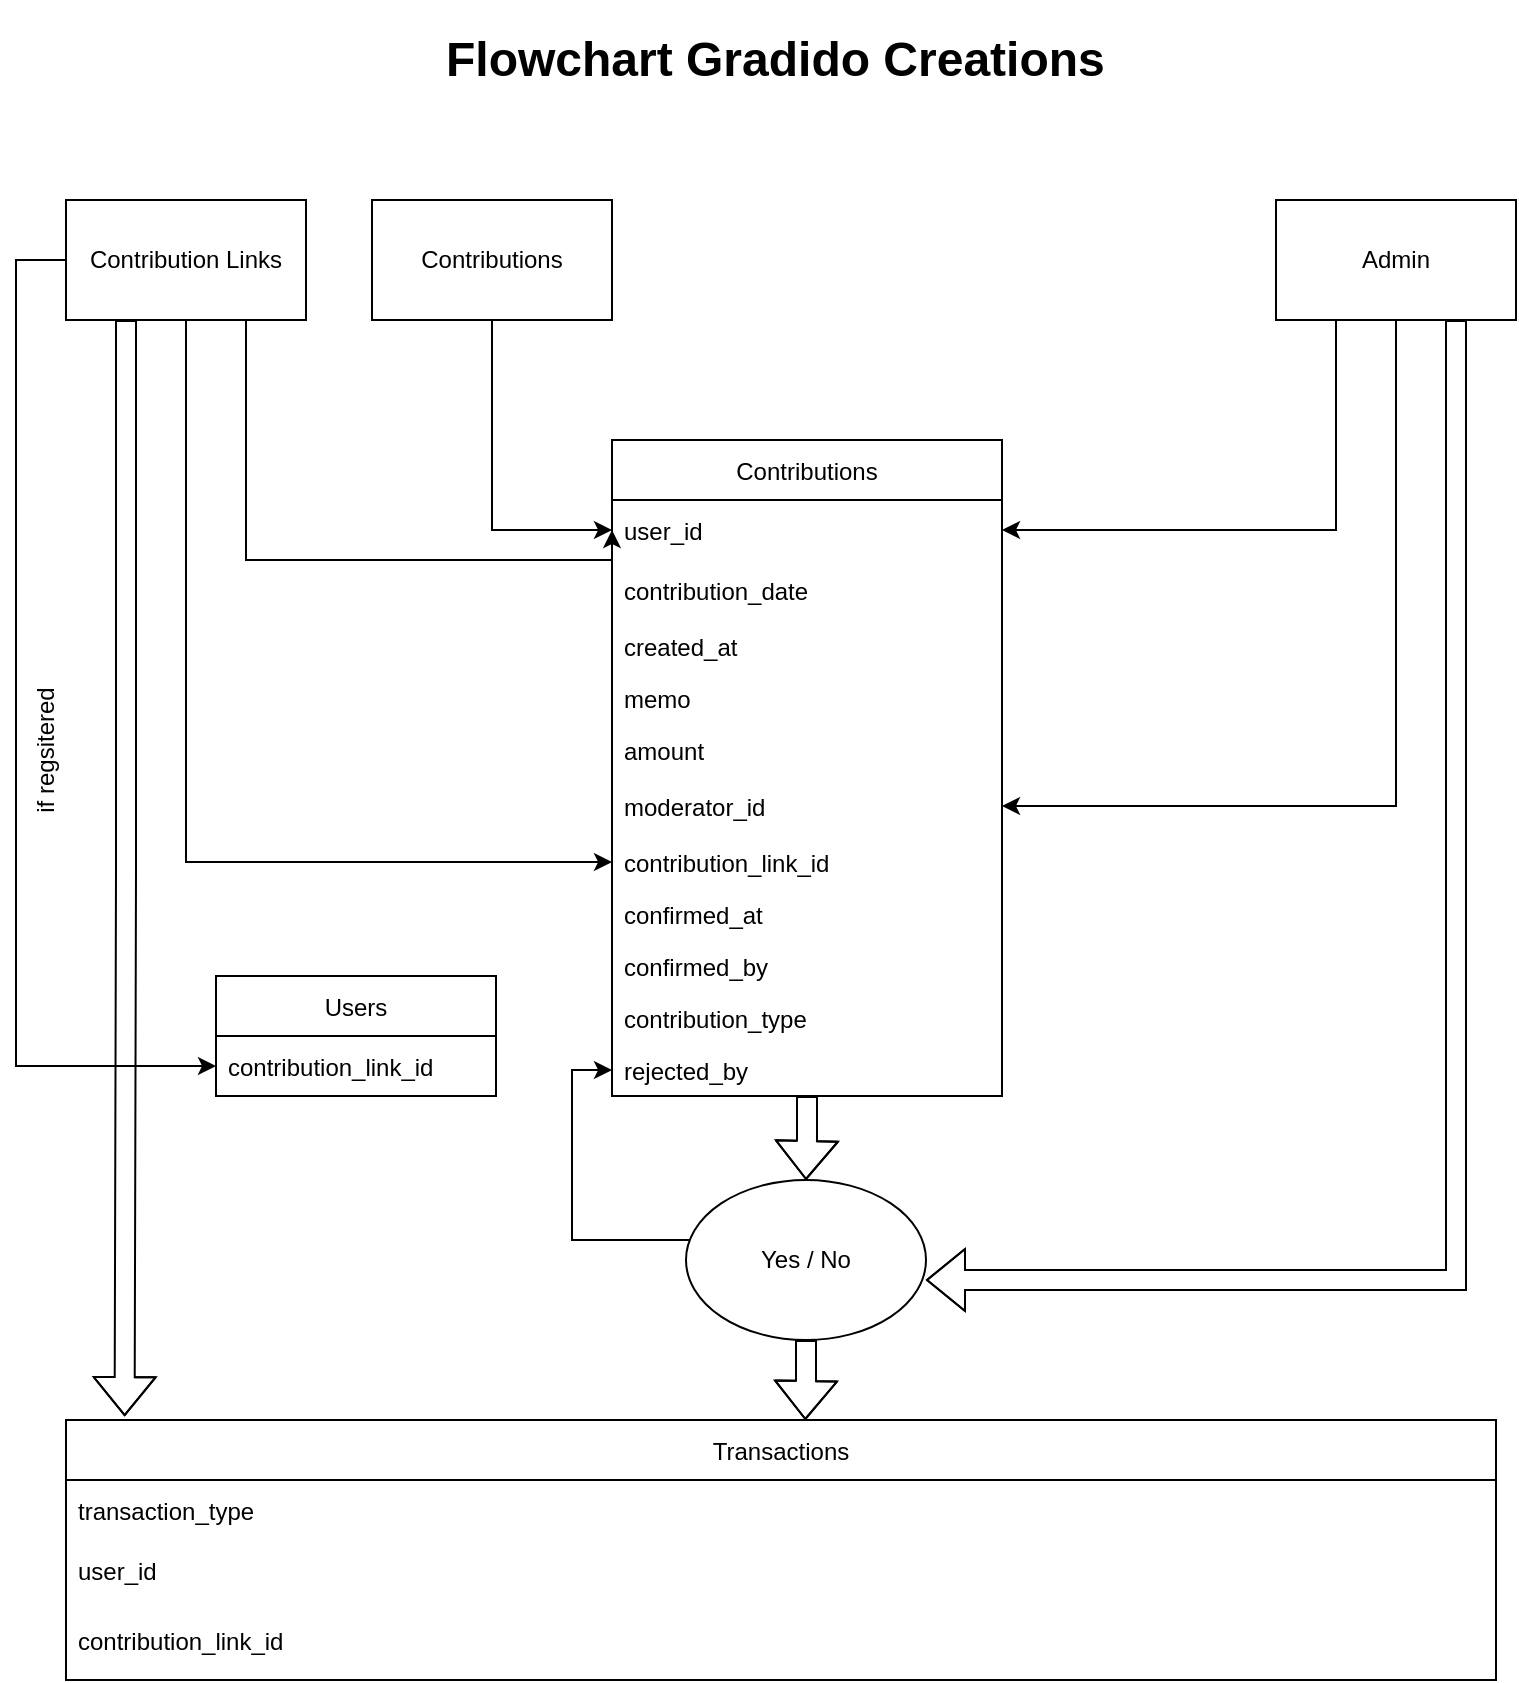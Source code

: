 <mxfile version="16.0.2" type="device"><diagram id="LWCFUfVkWozhiXBGj4Ze" name="Page-1"><mxGraphModel dx="1102" dy="869" grid="1" gridSize="10" guides="1" tooltips="1" connect="1" arrows="1" fold="1" page="1" pageScale="1" pageWidth="850" pageHeight="1100" math="0" shadow="0"><root><mxCell id="0"/><mxCell id="1" parent="0"/><mxCell id="gsjU2EgCmtwW95WPpvNd-2" value="&lt;h1&gt;Flowchart Gradido Creations&lt;/h1&gt;" style="text;html=1;strokeColor=none;fillColor=none;spacing=5;spacingTop=-20;whiteSpace=wrap;overflow=hidden;rounded=0;" vertex="1" parent="1"><mxGeometry x="240" y="30" width="370" height="40" as="geometry"/></mxCell><mxCell id="gsjU2EgCmtwW95WPpvNd-54" style="edgeStyle=orthogonalEdgeStyle;rounded=0;orthogonalLoop=1;jettySize=auto;html=1;exitX=0.5;exitY=1;exitDx=0;exitDy=0;" edge="1" parent="1" source="gsjU2EgCmtwW95WPpvNd-3" target="gsjU2EgCmtwW95WPpvNd-13"><mxGeometry relative="1" as="geometry"/></mxCell><mxCell id="gsjU2EgCmtwW95WPpvNd-3" value="Contributions" style="rounded=0;whiteSpace=wrap;html=1;" vertex="1" parent="1"><mxGeometry x="208" y="120" width="120" height="60" as="geometry"/></mxCell><mxCell id="gsjU2EgCmtwW95WPpvNd-50" style="edgeStyle=orthogonalEdgeStyle;rounded=0;orthogonalLoop=1;jettySize=auto;html=1;exitX=0.75;exitY=1;exitDx=0;exitDy=0;entryX=0;entryY=0.5;entryDx=0;entryDy=0;" edge="1" parent="1" source="gsjU2EgCmtwW95WPpvNd-4" target="gsjU2EgCmtwW95WPpvNd-13"><mxGeometry relative="1" as="geometry"><Array as="points"><mxPoint x="145" y="300"/><mxPoint x="328" y="300"/></Array></mxGeometry></mxCell><mxCell id="gsjU2EgCmtwW95WPpvNd-53" style="edgeStyle=orthogonalEdgeStyle;rounded=0;orthogonalLoop=1;jettySize=auto;html=1;exitX=0.5;exitY=1;exitDx=0;exitDy=0;entryX=0;entryY=0.5;entryDx=0;entryDy=0;" edge="1" parent="1" source="gsjU2EgCmtwW95WPpvNd-4" target="gsjU2EgCmtwW95WPpvNd-28"><mxGeometry relative="1" as="geometry"/></mxCell><mxCell id="gsjU2EgCmtwW95WPpvNd-61" style="edgeStyle=orthogonalEdgeStyle;shape=flexArrow;rounded=0;orthogonalLoop=1;jettySize=auto;html=1;exitX=0.25;exitY=1;exitDx=0;exitDy=0;entryX=0.041;entryY=-0.015;entryDx=0;entryDy=0;entryPerimeter=0;" edge="1" parent="1" source="gsjU2EgCmtwW95WPpvNd-4" target="gsjU2EgCmtwW95WPpvNd-8"><mxGeometry relative="1" as="geometry"/></mxCell><mxCell id="gsjU2EgCmtwW95WPpvNd-72" style="edgeStyle=orthogonalEdgeStyle;rounded=0;orthogonalLoop=1;jettySize=auto;html=1;" edge="1" parent="1" source="gsjU2EgCmtwW95WPpvNd-4" target="gsjU2EgCmtwW95WPpvNd-70"><mxGeometry relative="1" as="geometry"><Array as="points"><mxPoint x="30" y="150"/><mxPoint x="30" y="553"/></Array></mxGeometry></mxCell><mxCell id="gsjU2EgCmtwW95WPpvNd-4" value="Contribution Links" style="rounded=0;whiteSpace=wrap;html=1;" vertex="1" parent="1"><mxGeometry x="55" y="120" width="120" height="60" as="geometry"/></mxCell><mxCell id="gsjU2EgCmtwW95WPpvNd-55" style="edgeStyle=orthogonalEdgeStyle;rounded=0;orthogonalLoop=1;jettySize=auto;html=1;exitX=0.25;exitY=1;exitDx=0;exitDy=0;entryX=1;entryY=0.5;entryDx=0;entryDy=0;" edge="1" parent="1" source="gsjU2EgCmtwW95WPpvNd-5" target="gsjU2EgCmtwW95WPpvNd-13"><mxGeometry relative="1" as="geometry"/></mxCell><mxCell id="gsjU2EgCmtwW95WPpvNd-56" style="edgeStyle=orthogonalEdgeStyle;rounded=0;orthogonalLoop=1;jettySize=auto;html=1;exitX=0.5;exitY=1;exitDx=0;exitDy=0;entryX=1;entryY=0.5;entryDx=0;entryDy=0;" edge="1" parent="1" source="gsjU2EgCmtwW95WPpvNd-5" target="gsjU2EgCmtwW95WPpvNd-15"><mxGeometry relative="1" as="geometry"/></mxCell><mxCell id="gsjU2EgCmtwW95WPpvNd-63" style="edgeStyle=orthogonalEdgeStyle;shape=flexArrow;rounded=0;orthogonalLoop=1;jettySize=auto;html=1;exitX=0.75;exitY=1;exitDx=0;exitDy=0;entryX=1;entryY=0.625;entryDx=0;entryDy=0;entryPerimeter=0;" edge="1" parent="1" source="gsjU2EgCmtwW95WPpvNd-5" target="gsjU2EgCmtwW95WPpvNd-62"><mxGeometry relative="1" as="geometry"/></mxCell><mxCell id="gsjU2EgCmtwW95WPpvNd-5" value="Admin" style="rounded=0;whiteSpace=wrap;html=1;" vertex="1" parent="1"><mxGeometry x="660" y="120" width="120" height="60" as="geometry"/></mxCell><mxCell id="gsjU2EgCmtwW95WPpvNd-8" value="Transactions" style="swimlane;fontStyle=0;childLayout=stackLayout;horizontal=1;startSize=30;horizontalStack=0;resizeParent=1;resizeParentMax=0;resizeLast=0;collapsible=1;marginBottom=0;" vertex="1" parent="1"><mxGeometry x="55" y="730" width="715" height="130" as="geometry"><mxRectangle x="365" y="780" width="100" height="30" as="alternateBounds"/></mxGeometry></mxCell><mxCell id="gsjU2EgCmtwW95WPpvNd-9" value="transaction_type" style="text;strokeColor=none;fillColor=none;align=left;verticalAlign=middle;spacingLeft=4;spacingRight=4;overflow=hidden;points=[[0,0.5],[1,0.5]];portConstraint=eastwest;rotatable=0;" vertex="1" parent="gsjU2EgCmtwW95WPpvNd-8"><mxGeometry y="30" width="715" height="30" as="geometry"/></mxCell><mxCell id="gsjU2EgCmtwW95WPpvNd-10" value="user_id" style="text;strokeColor=none;fillColor=none;align=left;verticalAlign=middle;spacingLeft=4;spacingRight=4;overflow=hidden;points=[[0,0.5],[1,0.5]];portConstraint=eastwest;rotatable=0;" vertex="1" parent="gsjU2EgCmtwW95WPpvNd-8"><mxGeometry y="60" width="715" height="30" as="geometry"/></mxCell><mxCell id="gsjU2EgCmtwW95WPpvNd-11" value="contribution_link_id" style="text;strokeColor=none;fillColor=none;align=left;verticalAlign=middle;spacingLeft=4;spacingRight=4;overflow=hidden;points=[[0,0.5],[1,0.5]];portConstraint=eastwest;rotatable=0;" vertex="1" parent="gsjU2EgCmtwW95WPpvNd-8"><mxGeometry y="90" width="715" height="40" as="geometry"/></mxCell><mxCell id="gsjU2EgCmtwW95WPpvNd-64" style="edgeStyle=orthogonalEdgeStyle;shape=flexArrow;rounded=0;orthogonalLoop=1;jettySize=auto;html=1;entryX=0.5;entryY=0;entryDx=0;entryDy=0;" edge="1" parent="1" source="gsjU2EgCmtwW95WPpvNd-12" target="gsjU2EgCmtwW95WPpvNd-62"><mxGeometry relative="1" as="geometry"/></mxCell><mxCell id="gsjU2EgCmtwW95WPpvNd-12" value="Contributions" style="swimlane;fontStyle=0;childLayout=stackLayout;horizontal=1;startSize=30;horizontalStack=0;resizeParent=1;resizeParentMax=0;resizeLast=0;collapsible=1;marginBottom=0;direction=east;" vertex="1" parent="1"><mxGeometry x="328" y="240" width="195" height="328" as="geometry"/></mxCell><mxCell id="gsjU2EgCmtwW95WPpvNd-13" value="user_id" style="text;strokeColor=none;fillColor=none;align=left;verticalAlign=middle;spacingLeft=4;spacingRight=4;overflow=hidden;points=[[0,0.5],[1,0.5]];portConstraint=eastwest;rotatable=0;" vertex="1" parent="gsjU2EgCmtwW95WPpvNd-12"><mxGeometry y="30" width="195" height="30" as="geometry"/></mxCell><mxCell id="gsjU2EgCmtwW95WPpvNd-14" value="contribution_date" style="text;strokeColor=none;fillColor=none;align=left;verticalAlign=middle;spacingLeft=4;spacingRight=4;overflow=hidden;points=[[0,0.5],[1,0.5]];portConstraint=eastwest;rotatable=0;" vertex="1" parent="gsjU2EgCmtwW95WPpvNd-12"><mxGeometry y="60" width="195" height="30" as="geometry"/></mxCell><mxCell id="gsjU2EgCmtwW95WPpvNd-25" value="created_at" style="text;strokeColor=none;fillColor=none;align=left;verticalAlign=top;spacingLeft=4;spacingRight=4;overflow=hidden;rotatable=0;points=[[0,0.5],[1,0.5]];portConstraint=eastwest;" vertex="1" parent="gsjU2EgCmtwW95WPpvNd-12"><mxGeometry y="90" width="195" height="26" as="geometry"/></mxCell><mxCell id="gsjU2EgCmtwW95WPpvNd-26" value="memo" style="text;strokeColor=none;fillColor=none;align=left;verticalAlign=top;spacingLeft=4;spacingRight=4;overflow=hidden;rotatable=0;points=[[0,0.5],[1,0.5]];portConstraint=eastwest;" vertex="1" parent="gsjU2EgCmtwW95WPpvNd-12"><mxGeometry y="116" width="195" height="26" as="geometry"/></mxCell><mxCell id="gsjU2EgCmtwW95WPpvNd-27" value="amount" style="text;strokeColor=none;fillColor=none;align=left;verticalAlign=top;spacingLeft=4;spacingRight=4;overflow=hidden;rotatable=0;points=[[0,0.5],[1,0.5]];portConstraint=eastwest;" vertex="1" parent="gsjU2EgCmtwW95WPpvNd-12"><mxGeometry y="142" width="195" height="26" as="geometry"/></mxCell><mxCell id="gsjU2EgCmtwW95WPpvNd-15" value="moderator_id" style="text;strokeColor=none;fillColor=none;align=left;verticalAlign=middle;spacingLeft=4;spacingRight=4;overflow=hidden;points=[[0,0.5],[1,0.5]];portConstraint=eastwest;rotatable=0;" vertex="1" parent="gsjU2EgCmtwW95WPpvNd-12"><mxGeometry y="168" width="195" height="30" as="geometry"/></mxCell><mxCell id="gsjU2EgCmtwW95WPpvNd-28" value="contribution_link_id" style="text;strokeColor=none;fillColor=none;align=left;verticalAlign=top;spacingLeft=4;spacingRight=4;overflow=hidden;rotatable=0;points=[[0,0.5],[1,0.5]];portConstraint=eastwest;" vertex="1" parent="gsjU2EgCmtwW95WPpvNd-12"><mxGeometry y="198" width="195" height="26" as="geometry"/></mxCell><mxCell id="gsjU2EgCmtwW95WPpvNd-29" value="confirmed_at" style="text;strokeColor=none;fillColor=none;align=left;verticalAlign=top;spacingLeft=4;spacingRight=4;overflow=hidden;rotatable=0;points=[[0,0.5],[1,0.5]];portConstraint=eastwest;" vertex="1" parent="gsjU2EgCmtwW95WPpvNd-12"><mxGeometry y="224" width="195" height="26" as="geometry"/></mxCell><mxCell id="gsjU2EgCmtwW95WPpvNd-30" value="confirmed_by" style="text;strokeColor=none;fillColor=none;align=left;verticalAlign=top;spacingLeft=4;spacingRight=4;overflow=hidden;rotatable=0;points=[[0,0.5],[1,0.5]];portConstraint=eastwest;" vertex="1" parent="gsjU2EgCmtwW95WPpvNd-12"><mxGeometry y="250" width="195" height="26" as="geometry"/></mxCell><mxCell id="gsjU2EgCmtwW95WPpvNd-46" value="contribution_type" style="text;strokeColor=none;fillColor=none;align=left;verticalAlign=top;spacingLeft=4;spacingRight=4;overflow=hidden;rotatable=0;points=[[0,0.5],[1,0.5]];portConstraint=eastwest;" vertex="1" parent="gsjU2EgCmtwW95WPpvNd-12"><mxGeometry y="276" width="195" height="26" as="geometry"/></mxCell><mxCell id="gsjU2EgCmtwW95WPpvNd-47" value="rejected_by" style="text;strokeColor=none;fillColor=none;align=left;verticalAlign=top;spacingLeft=4;spacingRight=4;overflow=hidden;rotatable=0;points=[[0,0.5],[1,0.5]];portConstraint=eastwest;" vertex="1" parent="gsjU2EgCmtwW95WPpvNd-12"><mxGeometry y="302" width="195" height="26" as="geometry"/></mxCell><mxCell id="gsjU2EgCmtwW95WPpvNd-66" style="edgeStyle=orthogonalEdgeStyle;shape=flexArrow;rounded=0;orthogonalLoop=1;jettySize=auto;html=1;entryX=0.517;entryY=0;entryDx=0;entryDy=0;entryPerimeter=0;" edge="1" parent="1" source="gsjU2EgCmtwW95WPpvNd-62" target="gsjU2EgCmtwW95WPpvNd-8"><mxGeometry relative="1" as="geometry"/></mxCell><mxCell id="gsjU2EgCmtwW95WPpvNd-67" style="edgeStyle=orthogonalEdgeStyle;rounded=0;orthogonalLoop=1;jettySize=auto;html=1;entryX=0;entryY=0.5;entryDx=0;entryDy=0;" edge="1" parent="1" source="gsjU2EgCmtwW95WPpvNd-62" target="gsjU2EgCmtwW95WPpvNd-47"><mxGeometry relative="1" as="geometry"><Array as="points"><mxPoint x="308" y="640"/><mxPoint x="308" y="555"/></Array></mxGeometry></mxCell><mxCell id="gsjU2EgCmtwW95WPpvNd-62" value="Yes / No" style="ellipse;whiteSpace=wrap;html=1;" vertex="1" parent="1"><mxGeometry x="365" y="610" width="120" height="80" as="geometry"/></mxCell><mxCell id="gsjU2EgCmtwW95WPpvNd-68" value="Users" style="swimlane;fontStyle=0;childLayout=stackLayout;horizontal=1;startSize=30;horizontalStack=0;resizeParent=1;resizeParentMax=0;resizeLast=0;collapsible=1;marginBottom=0;" vertex="1" parent="1"><mxGeometry x="130" y="508" width="140" height="60" as="geometry"/></mxCell><mxCell id="gsjU2EgCmtwW95WPpvNd-70" value="contribution_link_id" style="text;strokeColor=none;fillColor=none;align=left;verticalAlign=middle;spacingLeft=4;spacingRight=4;overflow=hidden;points=[[0,0.5],[1,0.5]];portConstraint=eastwest;rotatable=0;" vertex="1" parent="gsjU2EgCmtwW95WPpvNd-68"><mxGeometry y="30" width="140" height="30" as="geometry"/></mxCell><mxCell id="gsjU2EgCmtwW95WPpvNd-73" value="if regsitered" style="text;html=1;strokeColor=none;fillColor=none;align=center;verticalAlign=middle;whiteSpace=wrap;rounded=0;rotation=270;" vertex="1" parent="1"><mxGeometry x="-10" y="380" width="110" height="30" as="geometry"/></mxCell></root></mxGraphModel></diagram></mxfile>
